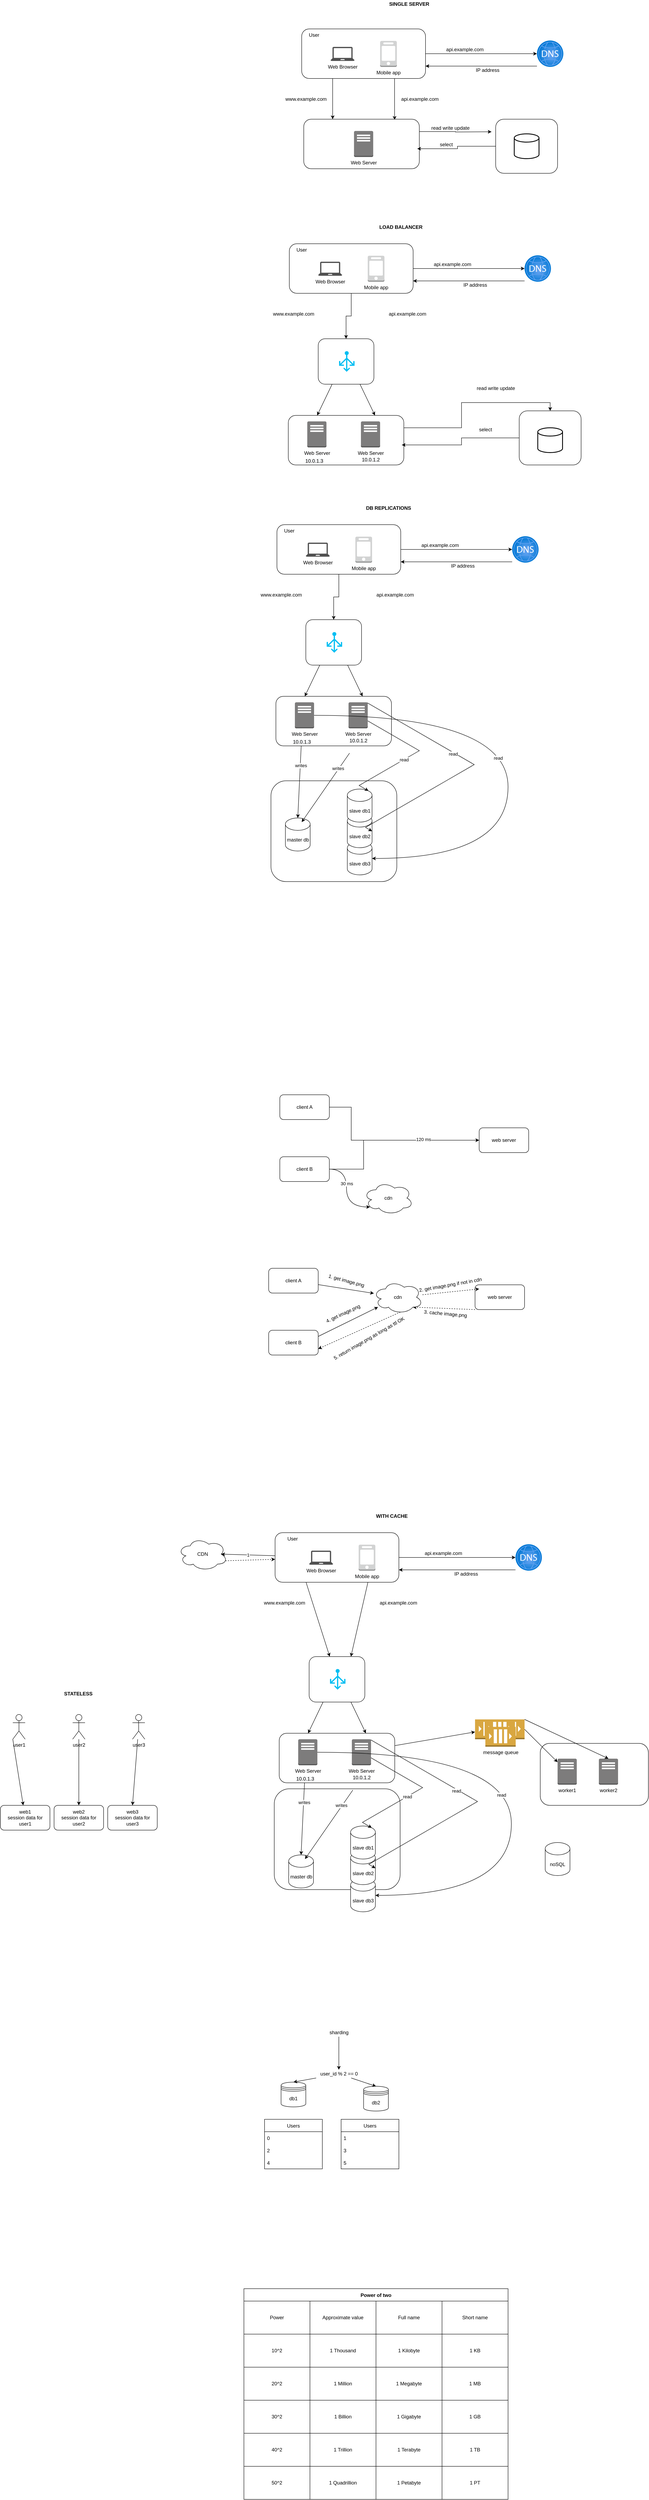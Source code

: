 <mxfile version="17.5.0" type="github"><diagram id="Ci1ZXU_i1p16hfPq0E2F" name="Page-1"><mxGraphModel dx="2920" dy="1112" grid="1" gridSize="10" guides="1" tooltips="1" connect="1" arrows="1" fold="1" page="1" pageScale="1" pageWidth="850" pageHeight="1100" math="0" shadow="0"><root><mxCell id="0"/><mxCell id="1" parent="0"/><mxCell id="fYf7kG-ycp-12mVjWuZX-99" value="" style="rounded=1;whiteSpace=wrap;html=1;" parent="1" vertex="1"><mxGeometry x="-784.5" y="1970" width="305" height="244" as="geometry"/></mxCell><mxCell id="fYf7kG-ycp-12mVjWuZX-6" style="edgeStyle=orthogonalEdgeStyle;rounded=0;orthogonalLoop=1;jettySize=auto;html=1;entryX=0;entryY=0.5;entryDx=0;entryDy=0;entryPerimeter=0;" parent="1" source="fYf7kG-ycp-12mVjWuZX-1" target="fYf7kG-ycp-12mVjWuZX-5" edge="1"><mxGeometry relative="1" as="geometry"/></mxCell><mxCell id="fYf7kG-ycp-12mVjWuZX-16" style="edgeStyle=orthogonalEdgeStyle;rounded=0;orthogonalLoop=1;jettySize=auto;html=1;exitX=0.25;exitY=1;exitDx=0;exitDy=0;entryX=0.25;entryY=0;entryDx=0;entryDy=0;" parent="1" source="fYf7kG-ycp-12mVjWuZX-1" target="fYf7kG-ycp-12mVjWuZX-14" edge="1"><mxGeometry relative="1" as="geometry"/></mxCell><mxCell id="fYf7kG-ycp-12mVjWuZX-18" style="edgeStyle=orthogonalEdgeStyle;rounded=0;orthogonalLoop=1;jettySize=auto;html=1;exitX=0.75;exitY=1;exitDx=0;exitDy=0;entryX=0.786;entryY=0.013;entryDx=0;entryDy=0;entryPerimeter=0;" parent="1" source="fYf7kG-ycp-12mVjWuZX-1" target="fYf7kG-ycp-12mVjWuZX-14" edge="1"><mxGeometry relative="1" as="geometry"/></mxCell><mxCell id="fYf7kG-ycp-12mVjWuZX-1" value="" style="rounded=1;whiteSpace=wrap;html=1;" parent="1" vertex="1"><mxGeometry x="-710" y="150" width="300" height="120" as="geometry"/></mxCell><mxCell id="fYf7kG-ycp-12mVjWuZX-2" value="Web Browser" style="sketch=0;pointerEvents=1;shadow=0;dashed=0;html=1;strokeColor=none;fillColor=#505050;labelPosition=center;verticalLabelPosition=bottom;verticalAlign=top;outlineConnect=0;align=center;shape=mxgraph.office.devices.laptop;" parent="1" vertex="1"><mxGeometry x="-640" y="193.5" width="58" height="34" as="geometry"/></mxCell><mxCell id="fYf7kG-ycp-12mVjWuZX-3" value="Mobile app" style="outlineConnect=0;dashed=0;verticalLabelPosition=bottom;verticalAlign=top;align=center;html=1;shape=mxgraph.aws3.mobile_client;fillColor=#D2D3D3;gradientColor=none;" parent="1" vertex="1"><mxGeometry x="-520" y="179" width="40.5" height="63" as="geometry"/></mxCell><mxCell id="fYf7kG-ycp-12mVjWuZX-4" value="User" style="text;html=1;strokeColor=none;fillColor=none;align=center;verticalAlign=middle;whiteSpace=wrap;rounded=0;" parent="1" vertex="1"><mxGeometry x="-710" y="150" width="60" height="30" as="geometry"/></mxCell><mxCell id="fYf7kG-ycp-12mVjWuZX-12" style="edgeStyle=orthogonalEdgeStyle;rounded=0;orthogonalLoop=1;jettySize=auto;html=1;entryX=1;entryY=0.75;entryDx=0;entryDy=0;" parent="1" source="fYf7kG-ycp-12mVjWuZX-5" target="fYf7kG-ycp-12mVjWuZX-1" edge="1"><mxGeometry relative="1" as="geometry"><Array as="points"><mxPoint x="-100" y="240"/><mxPoint x="-100" y="240"/></Array></mxGeometry></mxCell><mxCell id="fYf7kG-ycp-12mVjWuZX-5" value="" style="aspect=fixed;html=1;points=[];align=center;image;fontSize=12;image=img/lib/azure2/networking/DNS_Zones.svg;" parent="1" vertex="1"><mxGeometry x="-140" y="178" width="64" height="64" as="geometry"/></mxCell><mxCell id="fYf7kG-ycp-12mVjWuZX-7" value="api.example.com" style="text;html=1;align=center;verticalAlign=middle;resizable=0;points=[];autosize=1;strokeColor=none;fillColor=none;" parent="1" vertex="1"><mxGeometry x="-370" y="190" width="110" height="20" as="geometry"/></mxCell><mxCell id="fYf7kG-ycp-12mVjWuZX-13" value="IP address" style="text;html=1;align=center;verticalAlign=middle;resizable=0;points=[];autosize=1;strokeColor=none;fillColor=none;" parent="1" vertex="1"><mxGeometry x="-295" y="240" width="70" height="20" as="geometry"/></mxCell><mxCell id="fYf7kG-ycp-12mVjWuZX-24" style="edgeStyle=orthogonalEdgeStyle;rounded=0;orthogonalLoop=1;jettySize=auto;html=1;exitX=1;exitY=0.25;exitDx=0;exitDy=0;" parent="1" source="fYf7kG-ycp-12mVjWuZX-14" edge="1"><mxGeometry relative="1" as="geometry"><mxPoint x="-250" y="399" as="targetPoint"/></mxGeometry></mxCell><mxCell id="fYf7kG-ycp-12mVjWuZX-14" value="" style="rounded=1;whiteSpace=wrap;html=1;" parent="1" vertex="1"><mxGeometry x="-705" y="368.5" width="280" height="120" as="geometry"/></mxCell><mxCell id="fYf7kG-ycp-12mVjWuZX-15" value="Web Server" style="outlineConnect=0;dashed=0;verticalLabelPosition=bottom;verticalAlign=top;align=center;html=1;shape=mxgraph.aws3.traditional_server;fillColor=#7D7C7C;gradientColor=none;" parent="1" vertex="1"><mxGeometry x="-583.25" y="397" width="46.5" height="63" as="geometry"/></mxCell><mxCell id="fYf7kG-ycp-12mVjWuZX-19" value="api.example.com" style="text;html=1;align=center;verticalAlign=middle;resizable=0;points=[];autosize=1;strokeColor=none;fillColor=none;" parent="1" vertex="1"><mxGeometry x="-479.5" y="310" width="110" height="20" as="geometry"/></mxCell><mxCell id="fYf7kG-ycp-12mVjWuZX-20" value="www.example.com" style="text;html=1;align=center;verticalAlign=middle;resizable=0;points=[];autosize=1;strokeColor=none;fillColor=none;" parent="1" vertex="1"><mxGeometry x="-760" y="310" width="120" height="20" as="geometry"/></mxCell><mxCell id="fYf7kG-ycp-12mVjWuZX-25" style="edgeStyle=orthogonalEdgeStyle;rounded=0;orthogonalLoop=1;jettySize=auto;html=1;entryX=0.982;entryY=0.596;entryDx=0;entryDy=0;entryPerimeter=0;" parent="1" source="fYf7kG-ycp-12mVjWuZX-23" target="fYf7kG-ycp-12mVjWuZX-14" edge="1"><mxGeometry relative="1" as="geometry"/></mxCell><mxCell id="fYf7kG-ycp-12mVjWuZX-23" value="" style="rounded=1;whiteSpace=wrap;html=1;" parent="1" vertex="1"><mxGeometry x="-240" y="368.5" width="150" height="131" as="geometry"/></mxCell><mxCell id="fYf7kG-ycp-12mVjWuZX-22" value="" style="strokeWidth=2;html=1;shape=mxgraph.flowchart.database;whiteSpace=wrap;" parent="1" vertex="1"><mxGeometry x="-195" y="404" width="60" height="60" as="geometry"/></mxCell><mxCell id="fYf7kG-ycp-12mVjWuZX-26" value="read write update" style="text;html=1;align=center;verticalAlign=middle;resizable=0;points=[];autosize=1;strokeColor=none;fillColor=none;" parent="1" vertex="1"><mxGeometry x="-405" y="380" width="110" height="20" as="geometry"/></mxCell><mxCell id="fYf7kG-ycp-12mVjWuZX-27" value="select" style="text;html=1;align=center;verticalAlign=middle;resizable=0;points=[];autosize=1;strokeColor=none;fillColor=none;" parent="1" vertex="1"><mxGeometry x="-385" y="420" width="50" height="20" as="geometry"/></mxCell><mxCell id="fYf7kG-ycp-12mVjWuZX-28" style="edgeStyle=orthogonalEdgeStyle;rounded=0;orthogonalLoop=1;jettySize=auto;html=1;entryX=0;entryY=0.5;entryDx=0;entryDy=0;entryPerimeter=0;" parent="1" source="fYf7kG-ycp-12mVjWuZX-31" target="fYf7kG-ycp-12mVjWuZX-36" edge="1"><mxGeometry relative="1" as="geometry"/></mxCell><mxCell id="fYf7kG-ycp-12mVjWuZX-58" style="edgeStyle=orthogonalEdgeStyle;rounded=0;orthogonalLoop=1;jettySize=auto;html=1;" parent="1" source="fYf7kG-ycp-12mVjWuZX-31" target="fYf7kG-ycp-12mVjWuZX-56" edge="1"><mxGeometry relative="1" as="geometry"/></mxCell><mxCell id="fYf7kG-ycp-12mVjWuZX-31" value="" style="rounded=1;whiteSpace=wrap;html=1;" parent="1" vertex="1"><mxGeometry x="-740" y="670" width="300" height="120" as="geometry"/></mxCell><mxCell id="fYf7kG-ycp-12mVjWuZX-32" value="Web Browser" style="sketch=0;pointerEvents=1;shadow=0;dashed=0;html=1;strokeColor=none;fillColor=#505050;labelPosition=center;verticalLabelPosition=bottom;verticalAlign=top;outlineConnect=0;align=center;shape=mxgraph.office.devices.laptop;" parent="1" vertex="1"><mxGeometry x="-670" y="713.5" width="58" height="34" as="geometry"/></mxCell><mxCell id="fYf7kG-ycp-12mVjWuZX-33" value="Mobile app" style="outlineConnect=0;dashed=0;verticalLabelPosition=bottom;verticalAlign=top;align=center;html=1;shape=mxgraph.aws3.mobile_client;fillColor=#D2D3D3;gradientColor=none;" parent="1" vertex="1"><mxGeometry x="-550" y="699" width="40.5" height="63" as="geometry"/></mxCell><mxCell id="fYf7kG-ycp-12mVjWuZX-34" value="User" style="text;html=1;strokeColor=none;fillColor=none;align=center;verticalAlign=middle;whiteSpace=wrap;rounded=0;" parent="1" vertex="1"><mxGeometry x="-740" y="670" width="60" height="30" as="geometry"/></mxCell><mxCell id="fYf7kG-ycp-12mVjWuZX-35" style="edgeStyle=orthogonalEdgeStyle;rounded=0;orthogonalLoop=1;jettySize=auto;html=1;entryX=1;entryY=0.75;entryDx=0;entryDy=0;" parent="1" source="fYf7kG-ycp-12mVjWuZX-36" target="fYf7kG-ycp-12mVjWuZX-31" edge="1"><mxGeometry relative="1" as="geometry"><Array as="points"><mxPoint x="-130" y="760"/><mxPoint x="-130" y="760"/></Array></mxGeometry></mxCell><mxCell id="fYf7kG-ycp-12mVjWuZX-36" value="" style="aspect=fixed;html=1;points=[];align=center;image;fontSize=12;image=img/lib/azure2/networking/DNS_Zones.svg;" parent="1" vertex="1"><mxGeometry x="-170" y="698" width="64" height="64" as="geometry"/></mxCell><mxCell id="fYf7kG-ycp-12mVjWuZX-37" value="api.example.com" style="text;html=1;align=center;verticalAlign=middle;resizable=0;points=[];autosize=1;strokeColor=none;fillColor=none;" parent="1" vertex="1"><mxGeometry x="-400" y="710" width="110" height="20" as="geometry"/></mxCell><mxCell id="fYf7kG-ycp-12mVjWuZX-38" value="IP address" style="text;html=1;align=center;verticalAlign=middle;resizable=0;points=[];autosize=1;strokeColor=none;fillColor=none;" parent="1" vertex="1"><mxGeometry x="-325" y="760" width="70" height="20" as="geometry"/></mxCell><mxCell id="fYf7kG-ycp-12mVjWuZX-42" value="api.example.com" style="text;html=1;align=center;verticalAlign=middle;resizable=0;points=[];autosize=1;strokeColor=none;fillColor=none;" parent="1" vertex="1"><mxGeometry x="-509.5" y="830" width="110" height="20" as="geometry"/></mxCell><mxCell id="fYf7kG-ycp-12mVjWuZX-43" value="www.example.com" style="text;html=1;align=center;verticalAlign=middle;resizable=0;points=[];autosize=1;strokeColor=none;fillColor=none;" parent="1" vertex="1"><mxGeometry x="-790" y="830" width="120" height="20" as="geometry"/></mxCell><mxCell id="fYf7kG-ycp-12mVjWuZX-49" value="&lt;b&gt;SINGLE SERVER&lt;/b&gt;" style="text;html=1;align=center;verticalAlign=middle;resizable=0;points=[];autosize=1;strokeColor=none;fillColor=none;" parent="1" vertex="1"><mxGeometry x="-505" y="80" width="110" height="20" as="geometry"/></mxCell><mxCell id="fYf7kG-ycp-12mVjWuZX-50" value="&lt;b&gt;LOAD BALANCER&lt;/b&gt;" style="text;html=1;align=center;verticalAlign=middle;resizable=0;points=[];autosize=1;strokeColor=none;fillColor=none;" parent="1" vertex="1"><mxGeometry x="-530" y="620" width="120" height="20" as="geometry"/></mxCell><mxCell id="fYf7kG-ycp-12mVjWuZX-51" value="" style="group" parent="1" vertex="1" connectable="0"><mxGeometry x="-183" y="1080" width="150" height="131" as="geometry"/></mxCell><mxCell id="fYf7kG-ycp-12mVjWuZX-45" value="" style="rounded=1;whiteSpace=wrap;html=1;" parent="fYf7kG-ycp-12mVjWuZX-51" vertex="1"><mxGeometry y="-5.5" width="150" height="131" as="geometry"/></mxCell><mxCell id="fYf7kG-ycp-12mVjWuZX-46" value="" style="strokeWidth=2;html=1;shape=mxgraph.flowchart.database;whiteSpace=wrap;" parent="fYf7kG-ycp-12mVjWuZX-51" vertex="1"><mxGeometry x="45" y="35.5" width="60" height="60" as="geometry"/></mxCell><mxCell id="fYf7kG-ycp-12mVjWuZX-52" value="" style="group" parent="1" vertex="1" connectable="0"><mxGeometry x="-295" y="1010" width="110" height="20" as="geometry"/></mxCell><mxCell id="fYf7kG-ycp-12mVjWuZX-47" value="read write update" style="text;html=1;align=center;verticalAlign=middle;resizable=0;points=[];autosize=1;strokeColor=none;fillColor=none;" parent="fYf7kG-ycp-12mVjWuZX-52" vertex="1"><mxGeometry width="110" height="20" as="geometry"/></mxCell><mxCell id="fYf7kG-ycp-12mVjWuZX-53" value="" style="group" parent="1" vertex="1" connectable="0"><mxGeometry x="-290" y="1110" width="50" height="20" as="geometry"/></mxCell><mxCell id="fYf7kG-ycp-12mVjWuZX-48" value="select" style="text;html=1;align=center;verticalAlign=middle;resizable=0;points=[];autosize=1;strokeColor=none;fillColor=none;" parent="fYf7kG-ycp-12mVjWuZX-53" vertex="1"><mxGeometry width="50" height="20" as="geometry"/></mxCell><mxCell id="fYf7kG-ycp-12mVjWuZX-57" value="" style="group" parent="1" vertex="1" connectable="0"><mxGeometry x="-670" y="900" width="135" height="110" as="geometry"/></mxCell><mxCell id="fYf7kG-ycp-12mVjWuZX-56" value="" style="rounded=1;whiteSpace=wrap;html=1;" parent="fYf7kG-ycp-12mVjWuZX-57" vertex="1"><mxGeometry width="135" height="110" as="geometry"/></mxCell><mxCell id="fYf7kG-ycp-12mVjWuZX-55" value="" style="verticalLabelPosition=bottom;html=1;verticalAlign=top;align=center;strokeColor=none;fillColor=#00BEF2;shape=mxgraph.azure.load_balancer_generic;pointerEvents=1;" parent="fYf7kG-ycp-12mVjWuZX-57" vertex="1"><mxGeometry x="50.5" y="30" width="37.5" height="50" as="geometry"/></mxCell><mxCell id="fYf7kG-ycp-12mVjWuZX-59" style="rounded=0;orthogonalLoop=1;jettySize=auto;html=1;exitX=0.75;exitY=1;exitDx=0;exitDy=0;entryX=0.75;entryY=0;entryDx=0;entryDy=0;" parent="1" source="fYf7kG-ycp-12mVjWuZX-56" target="fYf7kG-ycp-12mVjWuZX-40" edge="1"><mxGeometry relative="1" as="geometry"/></mxCell><mxCell id="fYf7kG-ycp-12mVjWuZX-60" style="rounded=0;orthogonalLoop=1;jettySize=auto;html=1;exitX=0.25;exitY=1;exitDx=0;exitDy=0;entryX=0.25;entryY=0;entryDx=0;entryDy=0;" parent="1" source="fYf7kG-ycp-12mVjWuZX-56" target="fYf7kG-ycp-12mVjWuZX-40" edge="1"><mxGeometry relative="1" as="geometry"/></mxCell><mxCell id="fYf7kG-ycp-12mVjWuZX-61" value="" style="group" parent="1" vertex="1" connectable="0"><mxGeometry x="-742.5" y="1085.5" width="280" height="137.5" as="geometry"/></mxCell><mxCell id="fYf7kG-ycp-12mVjWuZX-40" value="" style="rounded=1;whiteSpace=wrap;html=1;" parent="fYf7kG-ycp-12mVjWuZX-61" vertex="1"><mxGeometry width="280" height="120" as="geometry"/></mxCell><mxCell id="fYf7kG-ycp-12mVjWuZX-41" value="Web Server" style="outlineConnect=0;dashed=0;verticalLabelPosition=bottom;verticalAlign=top;align=center;html=1;shape=mxgraph.aws3.traditional_server;fillColor=#7D7C7C;gradientColor=none;" parent="fYf7kG-ycp-12mVjWuZX-61" vertex="1"><mxGeometry x="176" y="14.5" width="46.5" height="63" as="geometry"/></mxCell><mxCell id="fYf7kG-ycp-12mVjWuZX-54" value="Web Server" style="outlineConnect=0;dashed=0;verticalLabelPosition=bottom;verticalAlign=top;align=center;html=1;shape=mxgraph.aws3.traditional_server;fillColor=#7D7C7C;gradientColor=none;" parent="fYf7kG-ycp-12mVjWuZX-61" vertex="1"><mxGeometry x="46" y="14.5" width="46.5" height="63" as="geometry"/></mxCell><mxCell id="fYf7kG-ycp-12mVjWuZX-63" value="&#10;&#10;&lt;span style=&quot;color: rgb(0, 0, 0); font-family: helvetica; font-size: 12px; font-style: normal; font-weight: 400; letter-spacing: normal; text-align: center; text-indent: 0px; text-transform: none; word-spacing: 0px; background-color: rgb(248, 249, 250); display: inline; float: none;&quot;&gt;10.0.1.2&lt;/span&gt;&#10;&#10;" style="text;html=1;align=center;verticalAlign=middle;resizable=0;points=[];autosize=1;strokeColor=none;fillColor=none;" parent="fYf7kG-ycp-12mVjWuZX-61" vertex="1"><mxGeometry x="169.25" y="77.5" width="60" height="60" as="geometry"/></mxCell><mxCell id="fYf7kG-ycp-12mVjWuZX-62" value="&lt;br&gt;&lt;br&gt;&lt;span style=&quot;color: rgb(0 , 0 , 0) ; font-family: &amp;#34;helvetica&amp;#34; ; font-size: 12px ; font-style: normal ; font-weight: 400 ; letter-spacing: normal ; text-align: center ; text-indent: 0px ; text-transform: none ; word-spacing: 0px ; background-color: rgb(248 , 249 , 250) ; display: inline ; float: none&quot;&gt;10.0.1.3&lt;/span&gt;" style="text;html=1;align=center;verticalAlign=middle;resizable=0;points=[];autosize=1;strokeColor=none;fillColor=none;" parent="fYf7kG-ycp-12mVjWuZX-61" vertex="1"><mxGeometry x="32.5" y="70" width="60" height="50" as="geometry"/></mxCell><mxCell id="fYf7kG-ycp-12mVjWuZX-39" style="edgeStyle=orthogonalEdgeStyle;rounded=0;orthogonalLoop=1;jettySize=auto;html=1;exitX=1;exitY=0.25;exitDx=0;exitDy=0;entryX=0.5;entryY=0;entryDx=0;entryDy=0;" parent="1" source="fYf7kG-ycp-12mVjWuZX-40" target="fYf7kG-ycp-12mVjWuZX-45" edge="1"><mxGeometry relative="1" as="geometry"><mxPoint x="-280" y="919" as="targetPoint"/></mxGeometry></mxCell><mxCell id="fYf7kG-ycp-12mVjWuZX-44" style="edgeStyle=orthogonalEdgeStyle;rounded=0;orthogonalLoop=1;jettySize=auto;html=1;entryX=0.982;entryY=0.596;entryDx=0;entryDy=0;entryPerimeter=0;" parent="1" source="fYf7kG-ycp-12mVjWuZX-45" target="fYf7kG-ycp-12mVjWuZX-40" edge="1"><mxGeometry relative="1" as="geometry"/></mxCell><mxCell id="fYf7kG-ycp-12mVjWuZX-64" style="edgeStyle=orthogonalEdgeStyle;rounded=0;orthogonalLoop=1;jettySize=auto;html=1;entryX=0;entryY=0.5;entryDx=0;entryDy=0;entryPerimeter=0;" parent="1" source="fYf7kG-ycp-12mVjWuZX-66" target="fYf7kG-ycp-12mVjWuZX-71" edge="1"><mxGeometry relative="1" as="geometry"/></mxCell><mxCell id="fYf7kG-ycp-12mVjWuZX-65" style="edgeStyle=orthogonalEdgeStyle;rounded=0;orthogonalLoop=1;jettySize=auto;html=1;" parent="1" source="fYf7kG-ycp-12mVjWuZX-66" target="fYf7kG-ycp-12mVjWuZX-85" edge="1"><mxGeometry relative="1" as="geometry"/></mxCell><mxCell id="fYf7kG-ycp-12mVjWuZX-66" value="" style="rounded=1;whiteSpace=wrap;html=1;" parent="1" vertex="1"><mxGeometry x="-770" y="1350" width="300" height="120" as="geometry"/></mxCell><mxCell id="fYf7kG-ycp-12mVjWuZX-67" value="Web Browser" style="sketch=0;pointerEvents=1;shadow=0;dashed=0;html=1;strokeColor=none;fillColor=#505050;labelPosition=center;verticalLabelPosition=bottom;verticalAlign=top;outlineConnect=0;align=center;shape=mxgraph.office.devices.laptop;" parent="1" vertex="1"><mxGeometry x="-700" y="1393.5" width="58" height="34" as="geometry"/></mxCell><mxCell id="fYf7kG-ycp-12mVjWuZX-68" value="Mobile app" style="outlineConnect=0;dashed=0;verticalLabelPosition=bottom;verticalAlign=top;align=center;html=1;shape=mxgraph.aws3.mobile_client;fillColor=#D2D3D3;gradientColor=none;" parent="1" vertex="1"><mxGeometry x="-580" y="1379" width="40.5" height="63" as="geometry"/></mxCell><mxCell id="fYf7kG-ycp-12mVjWuZX-69" value="User" style="text;html=1;strokeColor=none;fillColor=none;align=center;verticalAlign=middle;whiteSpace=wrap;rounded=0;" parent="1" vertex="1"><mxGeometry x="-770" y="1350" width="60" height="30" as="geometry"/></mxCell><mxCell id="fYf7kG-ycp-12mVjWuZX-70" style="edgeStyle=orthogonalEdgeStyle;rounded=0;orthogonalLoop=1;jettySize=auto;html=1;entryX=1;entryY=0.75;entryDx=0;entryDy=0;" parent="1" source="fYf7kG-ycp-12mVjWuZX-71" target="fYf7kG-ycp-12mVjWuZX-66" edge="1"><mxGeometry relative="1" as="geometry"><Array as="points"><mxPoint x="-160" y="1440"/><mxPoint x="-160" y="1440"/></Array></mxGeometry></mxCell><mxCell id="fYf7kG-ycp-12mVjWuZX-71" value="" style="aspect=fixed;html=1;points=[];align=center;image;fontSize=12;image=img/lib/azure2/networking/DNS_Zones.svg;" parent="1" vertex="1"><mxGeometry x="-200" y="1378" width="64" height="64" as="geometry"/></mxCell><mxCell id="fYf7kG-ycp-12mVjWuZX-72" value="api.example.com" style="text;html=1;align=center;verticalAlign=middle;resizable=0;points=[];autosize=1;strokeColor=none;fillColor=none;" parent="1" vertex="1"><mxGeometry x="-430" y="1390" width="110" height="20" as="geometry"/></mxCell><mxCell id="fYf7kG-ycp-12mVjWuZX-73" value="IP address" style="text;html=1;align=center;verticalAlign=middle;resizable=0;points=[];autosize=1;strokeColor=none;fillColor=none;" parent="1" vertex="1"><mxGeometry x="-355" y="1440" width="70" height="20" as="geometry"/></mxCell><mxCell id="fYf7kG-ycp-12mVjWuZX-74" value="api.example.com" style="text;html=1;align=center;verticalAlign=middle;resizable=0;points=[];autosize=1;strokeColor=none;fillColor=none;" parent="1" vertex="1"><mxGeometry x="-539.5" y="1510" width="110" height="20" as="geometry"/></mxCell><mxCell id="fYf7kG-ycp-12mVjWuZX-75" value="www.example.com" style="text;html=1;align=center;verticalAlign=middle;resizable=0;points=[];autosize=1;strokeColor=none;fillColor=none;" parent="1" vertex="1"><mxGeometry x="-820" y="1510" width="120" height="20" as="geometry"/></mxCell><mxCell id="fYf7kG-ycp-12mVjWuZX-76" value="&lt;b&gt;DB REPLICATIONS&lt;/b&gt;" style="text;html=1;align=center;verticalAlign=middle;resizable=0;points=[];autosize=1;strokeColor=none;fillColor=none;" parent="1" vertex="1"><mxGeometry x="-560" y="1300" width="120" height="20" as="geometry"/></mxCell><mxCell id="fYf7kG-ycp-12mVjWuZX-84" value="" style="group" parent="1" vertex="1" connectable="0"><mxGeometry x="-700" y="1580" width="135" height="110" as="geometry"/></mxCell><mxCell id="fYf7kG-ycp-12mVjWuZX-85" value="" style="rounded=1;whiteSpace=wrap;html=1;" parent="fYf7kG-ycp-12mVjWuZX-84" vertex="1"><mxGeometry width="135" height="110" as="geometry"/></mxCell><mxCell id="fYf7kG-ycp-12mVjWuZX-86" value="" style="verticalLabelPosition=bottom;html=1;verticalAlign=top;align=center;strokeColor=none;fillColor=#00BEF2;shape=mxgraph.azure.load_balancer_generic;pointerEvents=1;" parent="fYf7kG-ycp-12mVjWuZX-84" vertex="1"><mxGeometry x="50.5" y="30" width="37.5" height="50" as="geometry"/></mxCell><mxCell id="fYf7kG-ycp-12mVjWuZX-87" style="rounded=0;orthogonalLoop=1;jettySize=auto;html=1;exitX=0.75;exitY=1;exitDx=0;exitDy=0;entryX=0.75;entryY=0;entryDx=0;entryDy=0;" parent="1" source="fYf7kG-ycp-12mVjWuZX-85" target="fYf7kG-ycp-12mVjWuZX-90" edge="1"><mxGeometry relative="1" as="geometry"/></mxCell><mxCell id="fYf7kG-ycp-12mVjWuZX-88" style="rounded=0;orthogonalLoop=1;jettySize=auto;html=1;exitX=0.25;exitY=1;exitDx=0;exitDy=0;entryX=0.25;entryY=0;entryDx=0;entryDy=0;" parent="1" source="fYf7kG-ycp-12mVjWuZX-85" target="fYf7kG-ycp-12mVjWuZX-90" edge="1"><mxGeometry relative="1" as="geometry"/></mxCell><mxCell id="fYf7kG-ycp-12mVjWuZX-89" value="" style="group" parent="1" vertex="1" connectable="0"><mxGeometry x="-772.5" y="1765.5" width="280" height="137.5" as="geometry"/></mxCell><mxCell id="fYf7kG-ycp-12mVjWuZX-90" value="" style="rounded=1;whiteSpace=wrap;html=1;" parent="fYf7kG-ycp-12mVjWuZX-89" vertex="1"><mxGeometry width="280" height="120" as="geometry"/></mxCell><mxCell id="fYf7kG-ycp-12mVjWuZX-91" value="Web Server" style="outlineConnect=0;dashed=0;verticalLabelPosition=bottom;verticalAlign=top;align=center;html=1;shape=mxgraph.aws3.traditional_server;fillColor=#7D7C7C;gradientColor=none;" parent="fYf7kG-ycp-12mVjWuZX-89" vertex="1"><mxGeometry x="176" y="14.5" width="46.5" height="63" as="geometry"/></mxCell><mxCell id="fYf7kG-ycp-12mVjWuZX-92" value="Web Server" style="outlineConnect=0;dashed=0;verticalLabelPosition=bottom;verticalAlign=top;align=center;html=1;shape=mxgraph.aws3.traditional_server;fillColor=#7D7C7C;gradientColor=none;" parent="fYf7kG-ycp-12mVjWuZX-89" vertex="1"><mxGeometry x="46" y="14.5" width="46.5" height="63" as="geometry"/></mxCell><mxCell id="fYf7kG-ycp-12mVjWuZX-93" value="&#10;&#10;&lt;span style=&quot;color: rgb(0, 0, 0); font-family: helvetica; font-size: 12px; font-style: normal; font-weight: 400; letter-spacing: normal; text-align: center; text-indent: 0px; text-transform: none; word-spacing: 0px; background-color: rgb(248, 249, 250); display: inline; float: none;&quot;&gt;10.0.1.2&lt;/span&gt;&#10;&#10;" style="text;html=1;align=center;verticalAlign=middle;resizable=0;points=[];autosize=1;strokeColor=none;fillColor=none;" parent="fYf7kG-ycp-12mVjWuZX-89" vertex="1"><mxGeometry x="169.25" y="77.5" width="60" height="60" as="geometry"/></mxCell><mxCell id="fYf7kG-ycp-12mVjWuZX-94" value="&lt;br&gt;&lt;br&gt;&lt;span style=&quot;color: rgb(0 , 0 , 0) ; font-family: &amp;#34;helvetica&amp;#34; ; font-size: 12px ; font-style: normal ; font-weight: 400 ; letter-spacing: normal ; text-align: center ; text-indent: 0px ; text-transform: none ; word-spacing: 0px ; background-color: rgb(248 , 249 , 250) ; display: inline ; float: none&quot;&gt;10.0.1.3&lt;/span&gt;" style="text;html=1;align=center;verticalAlign=middle;resizable=0;points=[];autosize=1;strokeColor=none;fillColor=none;" parent="fYf7kG-ycp-12mVjWuZX-89" vertex="1"><mxGeometry x="32.5" y="70" width="60" height="50" as="geometry"/></mxCell><mxCell id="fYf7kG-ycp-12mVjWuZX-97" value="master db" style="shape=cylinder3;whiteSpace=wrap;html=1;boundedLbl=1;backgroundOutline=1;size=15;" parent="1" vertex="1"><mxGeometry x="-749.5" y="2060" width="60" height="80" as="geometry"/></mxCell><mxCell id="fYf7kG-ycp-12mVjWuZX-100" value="slave db3" style="shape=cylinder3;whiteSpace=wrap;html=1;boundedLbl=1;backgroundOutline=1;size=15;" parent="1" vertex="1"><mxGeometry x="-599.5" y="2117.75" width="60" height="80" as="geometry"/></mxCell><mxCell id="fYf7kG-ycp-12mVjWuZX-101" value="slave db2" style="shape=cylinder3;whiteSpace=wrap;html=1;boundedLbl=1;backgroundOutline=1;size=15;" parent="1" vertex="1"><mxGeometry x="-599.5" y="2052" width="60" height="80" as="geometry"/></mxCell><mxCell id="fYf7kG-ycp-12mVjWuZX-102" value="slave db1" style="shape=cylinder3;whiteSpace=wrap;html=1;boundedLbl=1;backgroundOutline=1;size=15;" parent="1" vertex="1"><mxGeometry x="-599.5" y="1990" width="60" height="80" as="geometry"/></mxCell><mxCell id="fYf7kG-ycp-12mVjWuZX-103" style="edgeStyle=none;rounded=0;orthogonalLoop=1;jettySize=auto;html=1;entryX=0.5;entryY=0;entryDx=0;entryDy=0;entryPerimeter=0;" parent="1" source="fYf7kG-ycp-12mVjWuZX-94" target="fYf7kG-ycp-12mVjWuZX-97" edge="1"><mxGeometry relative="1" as="geometry"/></mxCell><mxCell id="fYf7kG-ycp-12mVjWuZX-105" value="writes" style="edgeLabel;html=1;align=center;verticalAlign=middle;resizable=0;points=[];" parent="fYf7kG-ycp-12mVjWuZX-103" vertex="1" connectable="0"><mxGeometry x="-0.468" y="1" relative="1" as="geometry"><mxPoint y="1" as="offset"/></mxGeometry></mxCell><mxCell id="fYf7kG-ycp-12mVjWuZX-104" style="edgeStyle=none;rounded=0;orthogonalLoop=1;jettySize=auto;html=1;" parent="1" source="fYf7kG-ycp-12mVjWuZX-93" edge="1"><mxGeometry relative="1" as="geometry"><mxPoint x="-710" y="2070" as="targetPoint"/></mxGeometry></mxCell><mxCell id="fYf7kG-ycp-12mVjWuZX-106" value="writes" style="edgeLabel;html=1;align=center;verticalAlign=middle;resizable=0;points=[];" parent="fYf7kG-ycp-12mVjWuZX-104" vertex="1" connectable="0"><mxGeometry x="-0.544" y="-2" relative="1" as="geometry"><mxPoint as="offset"/></mxGeometry></mxCell><mxCell id="fYf7kG-ycp-12mVjWuZX-107" style="edgeStyle=isometricEdgeStyle;rounded=0;orthogonalLoop=1;jettySize=auto;html=1;entryX=0.855;entryY=0;entryDx=0;entryDy=4.35;entryPerimeter=0;elbow=vertical;" parent="1" source="fYf7kG-ycp-12mVjWuZX-91" target="fYf7kG-ycp-12mVjWuZX-102" edge="1"><mxGeometry relative="1" as="geometry"><Array as="points"><mxPoint x="-430" y="1900"/></Array></mxGeometry></mxCell><mxCell id="fYf7kG-ycp-12mVjWuZX-114" value="read" style="edgeLabel;html=1;align=center;verticalAlign=middle;resizable=0;points=[];" parent="fYf7kG-ycp-12mVjWuZX-107" vertex="1" connectable="0"><mxGeometry x="0.103" relative="1" as="geometry"><mxPoint as="offset"/></mxGeometry></mxCell><mxCell id="fYf7kG-ycp-12mVjWuZX-108" style="edgeStyle=isometricEdgeStyle;rounded=0;orthogonalLoop=1;jettySize=auto;html=1;exitX=0.98;exitY=0.02;exitDx=0;exitDy=0;exitPerimeter=0;entryX=1;entryY=0.5;entryDx=0;entryDy=0;entryPerimeter=0;elbow=vertical;" parent="1" source="fYf7kG-ycp-12mVjWuZX-91" target="fYf7kG-ycp-12mVjWuZX-101" edge="1"><mxGeometry relative="1" as="geometry"><Array as="points"><mxPoint x="-360" y="1970"/></Array></mxGeometry></mxCell><mxCell id="fYf7kG-ycp-12mVjWuZX-113" value="read" style="edgeLabel;html=1;align=center;verticalAlign=middle;resizable=0;points=[];" parent="fYf7kG-ycp-12mVjWuZX-108" vertex="1" connectable="0"><mxGeometry x="-0.223" y="-2" relative="1" as="geometry"><mxPoint y="1" as="offset"/></mxGeometry></mxCell><mxCell id="fYf7kG-ycp-12mVjWuZX-111" style="edgeStyle=orthogonalEdgeStyle;rounded=0;orthogonalLoop=1;jettySize=auto;html=1;exitX=1;exitY=0.5;exitDx=0;exitDy=0;exitPerimeter=0;elbow=vertical;curved=1;" parent="1" source="fYf7kG-ycp-12mVjWuZX-92" target="fYf7kG-ycp-12mVjWuZX-100" edge="1"><mxGeometry relative="1" as="geometry"><Array as="points"><mxPoint x="-210" y="1812"/><mxPoint x="-210" y="2158"/></Array></mxGeometry></mxCell><mxCell id="fYf7kG-ycp-12mVjWuZX-112" value="read" style="edgeLabel;html=1;align=center;verticalAlign=middle;resizable=0;points=[];" parent="fYf7kG-ycp-12mVjWuZX-111" vertex="1" connectable="0"><mxGeometry x="-0.001" y="-24" relative="1" as="geometry"><mxPoint y="1" as="offset"/></mxGeometry></mxCell><mxCell id="fYf7kG-ycp-12mVjWuZX-118" style="edgeStyle=orthogonalEdgeStyle;rounded=0;orthogonalLoop=1;jettySize=auto;html=1;entryX=0;entryY=0.5;entryDx=0;entryDy=0;elbow=vertical;" parent="1" source="fYf7kG-ycp-12mVjWuZX-115" target="fYf7kG-ycp-12mVjWuZX-117" edge="1"><mxGeometry relative="1" as="geometry"><Array as="points"><mxPoint x="-590" y="2760"/><mxPoint x="-590" y="2840"/></Array></mxGeometry></mxCell><mxCell id="fYf7kG-ycp-12mVjWuZX-123" value="120 ms" style="edgeLabel;html=1;align=center;verticalAlign=middle;resizable=0;points=[];" parent="fYf7kG-ycp-12mVjWuZX-118" vertex="1" connectable="0"><mxGeometry x="0.391" y="2" relative="1" as="geometry"><mxPoint as="offset"/></mxGeometry></mxCell><mxCell id="fYf7kG-ycp-12mVjWuZX-115" value="client A" style="rounded=1;whiteSpace=wrap;html=1;" parent="1" vertex="1"><mxGeometry x="-763" y="2730" width="120" height="60" as="geometry"/></mxCell><mxCell id="fYf7kG-ycp-12mVjWuZX-120" style="edgeStyle=orthogonalEdgeStyle;curved=1;rounded=0;orthogonalLoop=1;jettySize=auto;html=1;entryX=0.13;entryY=0.77;entryDx=0;entryDy=0;entryPerimeter=0;elbow=vertical;" parent="1" source="fYf7kG-ycp-12mVjWuZX-116" target="fYf7kG-ycp-12mVjWuZX-119" edge="1"><mxGeometry relative="1" as="geometry"/></mxCell><mxCell id="fYf7kG-ycp-12mVjWuZX-122" value="30 ms" style="edgeLabel;html=1;align=center;verticalAlign=middle;resizable=0;points=[];" parent="fYf7kG-ycp-12mVjWuZX-120" vertex="1" connectable="0"><mxGeometry x="-0.206" relative="1" as="geometry"><mxPoint y="1" as="offset"/></mxGeometry></mxCell><mxCell id="fYf7kG-ycp-12mVjWuZX-121" style="rounded=0;orthogonalLoop=1;jettySize=auto;html=1;elbow=vertical;edgeStyle=orthogonalEdgeStyle;endArrow=none;endFill=0;" parent="1" source="fYf7kG-ycp-12mVjWuZX-116" edge="1"><mxGeometry relative="1" as="geometry"><mxPoint x="-510" y="2840" as="targetPoint"/><Array as="points"><mxPoint x="-560" y="2910"/><mxPoint x="-560" y="2840"/></Array></mxGeometry></mxCell><mxCell id="fYf7kG-ycp-12mVjWuZX-116" value="client B" style="rounded=1;whiteSpace=wrap;html=1;" parent="1" vertex="1"><mxGeometry x="-763" y="2880" width="120" height="60" as="geometry"/></mxCell><mxCell id="fYf7kG-ycp-12mVjWuZX-117" value="web server" style="rounded=1;whiteSpace=wrap;html=1;" parent="1" vertex="1"><mxGeometry x="-280" y="2810" width="120" height="60" as="geometry"/></mxCell><mxCell id="fYf7kG-ycp-12mVjWuZX-119" value="cdn" style="ellipse;shape=cloud;whiteSpace=wrap;html=1;" parent="1" vertex="1"><mxGeometry x="-560" y="2940" width="120" height="80" as="geometry"/></mxCell><mxCell id="fYf7kG-ycp-12mVjWuZX-128" style="rounded=0;orthogonalLoop=1;jettySize=auto;html=1;endArrow=classic;endFill=1;elbow=vertical;" parent="1" source="fYf7kG-ycp-12mVjWuZX-124" target="fYf7kG-ycp-12mVjWuZX-126" edge="1"><mxGeometry relative="1" as="geometry"/></mxCell><mxCell id="fYf7kG-ycp-12mVjWuZX-124" value="client A" style="rounded=1;whiteSpace=wrap;html=1;" parent="1" vertex="1"><mxGeometry x="-790" y="3150" width="120" height="60" as="geometry"/></mxCell><mxCell id="fYf7kG-ycp-12mVjWuZX-133" style="edgeStyle=none;rounded=0;orthogonalLoop=1;jettySize=auto;html=1;exitX=0;exitY=1;exitDx=0;exitDy=0;entryX=0.8;entryY=0.8;entryDx=0;entryDy=0;entryPerimeter=0;dashed=1;endArrow=classic;endFill=1;elbow=vertical;" parent="1" source="fYf7kG-ycp-12mVjWuZX-125" target="fYf7kG-ycp-12mVjWuZX-126" edge="1"><mxGeometry relative="1" as="geometry"/></mxCell><mxCell id="fYf7kG-ycp-12mVjWuZX-125" value="web server" style="rounded=1;whiteSpace=wrap;html=1;" parent="1" vertex="1"><mxGeometry x="-290" y="3190" width="120" height="60" as="geometry"/></mxCell><mxCell id="fYf7kG-ycp-12mVjWuZX-131" style="edgeStyle=none;rounded=0;orthogonalLoop=1;jettySize=auto;html=1;entryX=0.083;entryY=0.167;entryDx=0;entryDy=0;entryPerimeter=0;endArrow=classic;endFill=1;elbow=vertical;dashed=1;" parent="1" source="fYf7kG-ycp-12mVjWuZX-126" target="fYf7kG-ycp-12mVjWuZX-125" edge="1"><mxGeometry relative="1" as="geometry"/></mxCell><mxCell id="fYf7kG-ycp-12mVjWuZX-136" style="edgeStyle=none;rounded=0;orthogonalLoop=1;jettySize=auto;html=1;exitX=0.55;exitY=0.95;exitDx=0;exitDy=0;exitPerimeter=0;entryX=1;entryY=0.75;entryDx=0;entryDy=0;dashed=1;endArrow=classic;endFill=1;elbow=vertical;" parent="1" source="fYf7kG-ycp-12mVjWuZX-126" target="fYf7kG-ycp-12mVjWuZX-127" edge="1"><mxGeometry relative="1" as="geometry"/></mxCell><mxCell id="fYf7kG-ycp-12mVjWuZX-126" value="cdn" style="ellipse;shape=cloud;whiteSpace=wrap;html=1;" parent="1" vertex="1"><mxGeometry x="-536.75" y="3180" width="120" height="80" as="geometry"/></mxCell><mxCell id="fYf7kG-ycp-12mVjWuZX-129" style="edgeStyle=none;rounded=0;orthogonalLoop=1;jettySize=auto;html=1;exitX=1;exitY=0.25;exitDx=0;exitDy=0;endArrow=classic;endFill=1;elbow=vertical;" parent="1" source="fYf7kG-ycp-12mVjWuZX-127" target="fYf7kG-ycp-12mVjWuZX-126" edge="1"><mxGeometry relative="1" as="geometry"/></mxCell><mxCell id="fYf7kG-ycp-12mVjWuZX-127" value="client B" style="rounded=1;whiteSpace=wrap;html=1;" parent="1" vertex="1"><mxGeometry x="-790" y="3300" width="120" height="60" as="geometry"/></mxCell><mxCell id="fYf7kG-ycp-12mVjWuZX-130" value="1. get image.png" style="text;html=1;align=center;verticalAlign=middle;resizable=0;points=[];autosize=1;strokeColor=none;fillColor=none;rotation=15;" parent="1" vertex="1"><mxGeometry x="-652.5" y="3170" width="100" height="20" as="geometry"/></mxCell><mxCell id="fYf7kG-ycp-12mVjWuZX-132" value="2. get image.png if not in cdn" style="text;html=1;align=center;verticalAlign=middle;resizable=0;points=[];autosize=1;strokeColor=none;fillColor=none;rotation=-10;" parent="1" vertex="1"><mxGeometry x="-435" y="3180" width="170" height="20" as="geometry"/></mxCell><mxCell id="fYf7kG-ycp-12mVjWuZX-134" value="3. cache image.png" style="text;html=1;align=center;verticalAlign=middle;resizable=0;points=[];autosize=1;strokeColor=none;fillColor=none;rotation=5;" parent="1" vertex="1"><mxGeometry x="-421.75" y="3250" width="120" height="20" as="geometry"/></mxCell><mxCell id="fYf7kG-ycp-12mVjWuZX-135" value="4. get image.png" style="text;html=1;align=center;verticalAlign=middle;resizable=0;points=[];autosize=1;strokeColor=none;fillColor=none;rotation=-25;" parent="1" vertex="1"><mxGeometry x="-660" y="3250" width="100" height="20" as="geometry"/></mxCell><mxCell id="fYf7kG-ycp-12mVjWuZX-137" value="5. return image.png as long as ttl OK" style="text;html=1;align=center;verticalAlign=middle;resizable=0;points=[];autosize=1;strokeColor=none;fillColor=none;rotation=-30;" parent="1" vertex="1"><mxGeometry x="-652.5" y="3310" width="210" height="20" as="geometry"/></mxCell><mxCell id="fYf7kG-ycp-12mVjWuZX-138" value="" style="rounded=1;whiteSpace=wrap;html=1;" parent="1" vertex="1"><mxGeometry x="-776.5" y="4410" width="305" height="244" as="geometry"/></mxCell><mxCell id="fYf7kG-ycp-12mVjWuZX-139" style="edgeStyle=orthogonalEdgeStyle;rounded=0;orthogonalLoop=1;jettySize=auto;html=1;entryX=0;entryY=0.5;entryDx=0;entryDy=0;entryPerimeter=0;" parent="1" source="fYf7kG-ycp-12mVjWuZX-141" target="fYf7kG-ycp-12mVjWuZX-146" edge="1"><mxGeometry relative="1" as="geometry"/></mxCell><mxCell id="fYf7kG-ycp-12mVjWuZX-181" style="edgeStyle=none;rounded=0;orthogonalLoop=1;jettySize=auto;html=1;exitX=0.75;exitY=1;exitDx=0;exitDy=0;entryX=0.75;entryY=0;entryDx=0;entryDy=0;endArrow=classic;endFill=1;elbow=vertical;" parent="1" source="fYf7kG-ycp-12mVjWuZX-141" target="fYf7kG-ycp-12mVjWuZX-153" edge="1"><mxGeometry relative="1" as="geometry"><mxPoint x="-614.5" y="4016" as="targetPoint"/></mxGeometry></mxCell><mxCell id="fYf7kG-ycp-12mVjWuZX-182" style="edgeStyle=none;rounded=0;orthogonalLoop=1;jettySize=auto;html=1;exitX=0.25;exitY=1;exitDx=0;exitDy=0;endArrow=classic;endFill=1;elbow=vertical;" parent="1" source="fYf7kG-ycp-12mVjWuZX-141" target="fYf7kG-ycp-12mVjWuZX-153" edge="1"><mxGeometry relative="1" as="geometry"><mxPoint x="-641.5" y="4008" as="targetPoint"/></mxGeometry></mxCell><mxCell id="fYf7kG-ycp-12mVjWuZX-184" value="1" style="edgeStyle=none;rounded=0;orthogonalLoop=1;jettySize=auto;html=1;entryX=0.875;entryY=0.5;entryDx=0;entryDy=0;entryPerimeter=0;endArrow=classic;endFill=1;elbow=vertical;" parent="1" source="fYf7kG-ycp-12mVjWuZX-141" target="fYf7kG-ycp-12mVjWuZX-183" edge="1"><mxGeometry relative="1" as="geometry"/></mxCell><mxCell id="fYf7kG-ycp-12mVjWuZX-141" value="" style="rounded=1;whiteSpace=wrap;html=1;" parent="1" vertex="1"><mxGeometry x="-774.5" y="3790" width="300" height="120" as="geometry"/></mxCell><mxCell id="fYf7kG-ycp-12mVjWuZX-142" value="Web Browser" style="sketch=0;pointerEvents=1;shadow=0;dashed=0;html=1;strokeColor=none;fillColor=#505050;labelPosition=center;verticalLabelPosition=bottom;verticalAlign=top;outlineConnect=0;align=center;shape=mxgraph.office.devices.laptop;" parent="1" vertex="1"><mxGeometry x="-692" y="3833.5" width="58" height="34" as="geometry"/></mxCell><mxCell id="fYf7kG-ycp-12mVjWuZX-143" value="Mobile app" style="outlineConnect=0;dashed=0;verticalLabelPosition=bottom;verticalAlign=top;align=center;html=1;shape=mxgraph.aws3.mobile_client;fillColor=#D2D3D3;gradientColor=none;" parent="1" vertex="1"><mxGeometry x="-572" y="3819" width="40.5" height="63" as="geometry"/></mxCell><mxCell id="fYf7kG-ycp-12mVjWuZX-144" value="User" style="text;html=1;strokeColor=none;fillColor=none;align=center;verticalAlign=middle;whiteSpace=wrap;rounded=0;" parent="1" vertex="1"><mxGeometry x="-762" y="3790" width="60" height="30" as="geometry"/></mxCell><mxCell id="fYf7kG-ycp-12mVjWuZX-145" style="edgeStyle=orthogonalEdgeStyle;rounded=0;orthogonalLoop=1;jettySize=auto;html=1;entryX=1;entryY=0.75;entryDx=0;entryDy=0;" parent="1" source="fYf7kG-ycp-12mVjWuZX-146" target="fYf7kG-ycp-12mVjWuZX-141" edge="1"><mxGeometry relative="1" as="geometry"><Array as="points"><mxPoint x="-152" y="3880"/><mxPoint x="-152" y="3880"/></Array></mxGeometry></mxCell><mxCell id="fYf7kG-ycp-12mVjWuZX-146" value="" style="aspect=fixed;html=1;points=[];align=center;image;fontSize=12;image=img/lib/azure2/networking/DNS_Zones.svg;" parent="1" vertex="1"><mxGeometry x="-192" y="3818" width="64" height="64" as="geometry"/></mxCell><mxCell id="fYf7kG-ycp-12mVjWuZX-147" value="api.example.com" style="text;html=1;align=center;verticalAlign=middle;resizable=0;points=[];autosize=1;strokeColor=none;fillColor=none;" parent="1" vertex="1"><mxGeometry x="-422" y="3830" width="110" height="20" as="geometry"/></mxCell><mxCell id="fYf7kG-ycp-12mVjWuZX-148" value="IP address" style="text;html=1;align=center;verticalAlign=middle;resizable=0;points=[];autosize=1;strokeColor=none;fillColor=none;" parent="1" vertex="1"><mxGeometry x="-347" y="3880" width="70" height="20" as="geometry"/></mxCell><mxCell id="fYf7kG-ycp-12mVjWuZX-149" value="api.example.com" style="text;html=1;align=center;verticalAlign=middle;resizable=0;points=[];autosize=1;strokeColor=none;fillColor=none;" parent="1" vertex="1"><mxGeometry x="-531.5" y="3950" width="110" height="20" as="geometry"/></mxCell><mxCell id="fYf7kG-ycp-12mVjWuZX-150" value="www.example.com" style="text;html=1;align=center;verticalAlign=middle;resizable=0;points=[];autosize=1;strokeColor=none;fillColor=none;" parent="1" vertex="1"><mxGeometry x="-812" y="3950" width="120" height="20" as="geometry"/></mxCell><mxCell id="fYf7kG-ycp-12mVjWuZX-151" value="&lt;b&gt;WITH CACHE&lt;/b&gt;" style="text;html=1;align=center;verticalAlign=middle;resizable=0;points=[];autosize=1;strokeColor=none;fillColor=none;" parent="1" vertex="1"><mxGeometry x="-537" y="3740" width="90" height="20" as="geometry"/></mxCell><mxCell id="fYf7kG-ycp-12mVjWuZX-152" value="" style="group" parent="1" vertex="1" connectable="0"><mxGeometry x="-692" y="4090" width="135" height="110" as="geometry"/></mxCell><mxCell id="fYf7kG-ycp-12mVjWuZX-153" value="" style="rounded=1;whiteSpace=wrap;html=1;" parent="fYf7kG-ycp-12mVjWuZX-152" vertex="1"><mxGeometry width="135" height="110" as="geometry"/></mxCell><mxCell id="fYf7kG-ycp-12mVjWuZX-154" value="" style="verticalLabelPosition=bottom;html=1;verticalAlign=top;align=center;strokeColor=none;fillColor=#00BEF2;shape=mxgraph.azure.load_balancer_generic;pointerEvents=1;" parent="fYf7kG-ycp-12mVjWuZX-152" vertex="1"><mxGeometry x="50.5" y="30" width="37.5" height="50" as="geometry"/></mxCell><mxCell id="fYf7kG-ycp-12mVjWuZX-155" style="rounded=0;orthogonalLoop=1;jettySize=auto;html=1;exitX=0.75;exitY=1;exitDx=0;exitDy=0;entryX=0.75;entryY=0;entryDx=0;entryDy=0;" parent="1" source="fYf7kG-ycp-12mVjWuZX-153" target="fYf7kG-ycp-12mVjWuZX-158" edge="1"><mxGeometry relative="1" as="geometry"/></mxCell><mxCell id="fYf7kG-ycp-12mVjWuZX-156" style="rounded=0;orthogonalLoop=1;jettySize=auto;html=1;exitX=0.25;exitY=1;exitDx=0;exitDy=0;entryX=0.25;entryY=0;entryDx=0;entryDy=0;" parent="1" source="fYf7kG-ycp-12mVjWuZX-153" target="fYf7kG-ycp-12mVjWuZX-158" edge="1"><mxGeometry relative="1" as="geometry"/></mxCell><mxCell id="fYf7kG-ycp-12mVjWuZX-157" value="" style="group" parent="1" vertex="1" connectable="0"><mxGeometry x="-764.5" y="4275.5" width="280" height="137.5" as="geometry"/></mxCell><mxCell id="fYf7kG-ycp-12mVjWuZX-158" value="" style="rounded=1;whiteSpace=wrap;html=1;" parent="fYf7kG-ycp-12mVjWuZX-157" vertex="1"><mxGeometry width="280" height="120" as="geometry"/></mxCell><mxCell id="fYf7kG-ycp-12mVjWuZX-159" value="Web Server" style="outlineConnect=0;dashed=0;verticalLabelPosition=bottom;verticalAlign=top;align=center;html=1;shape=mxgraph.aws3.traditional_server;fillColor=#7D7C7C;gradientColor=none;" parent="fYf7kG-ycp-12mVjWuZX-157" vertex="1"><mxGeometry x="176" y="14.5" width="46.5" height="63" as="geometry"/></mxCell><mxCell id="fYf7kG-ycp-12mVjWuZX-160" value="Web Server" style="outlineConnect=0;dashed=0;verticalLabelPosition=bottom;verticalAlign=top;align=center;html=1;shape=mxgraph.aws3.traditional_server;fillColor=#7D7C7C;gradientColor=none;" parent="fYf7kG-ycp-12mVjWuZX-157" vertex="1"><mxGeometry x="46" y="14.5" width="46.5" height="63" as="geometry"/></mxCell><mxCell id="fYf7kG-ycp-12mVjWuZX-161" value="&#10;&#10;&lt;span style=&quot;color: rgb(0, 0, 0); font-family: helvetica; font-size: 12px; font-style: normal; font-weight: 400; letter-spacing: normal; text-align: center; text-indent: 0px; text-transform: none; word-spacing: 0px; background-color: rgb(248, 249, 250); display: inline; float: none;&quot;&gt;10.0.1.2&lt;/span&gt;&#10;&#10;" style="text;html=1;align=center;verticalAlign=middle;resizable=0;points=[];autosize=1;strokeColor=none;fillColor=none;" parent="fYf7kG-ycp-12mVjWuZX-157" vertex="1"><mxGeometry x="169.25" y="77.5" width="60" height="60" as="geometry"/></mxCell><mxCell id="fYf7kG-ycp-12mVjWuZX-162" value="&lt;br&gt;&lt;br&gt;&lt;span style=&quot;color: rgb(0 , 0 , 0) ; font-family: &amp;#34;helvetica&amp;#34; ; font-size: 12px ; font-style: normal ; font-weight: 400 ; letter-spacing: normal ; text-align: center ; text-indent: 0px ; text-transform: none ; word-spacing: 0px ; background-color: rgb(248 , 249 , 250) ; display: inline ; float: none&quot;&gt;10.0.1.3&lt;/span&gt;" style="text;html=1;align=center;verticalAlign=middle;resizable=0;points=[];autosize=1;strokeColor=none;fillColor=none;" parent="fYf7kG-ycp-12mVjWuZX-157" vertex="1"><mxGeometry x="32.5" y="70" width="60" height="50" as="geometry"/></mxCell><mxCell id="fYf7kG-ycp-12mVjWuZX-163" value="master db" style="shape=cylinder3;whiteSpace=wrap;html=1;boundedLbl=1;backgroundOutline=1;size=15;" parent="1" vertex="1"><mxGeometry x="-741.5" y="4570" width="60" height="80" as="geometry"/></mxCell><mxCell id="fYf7kG-ycp-12mVjWuZX-164" value="slave db3" style="shape=cylinder3;whiteSpace=wrap;html=1;boundedLbl=1;backgroundOutline=1;size=15;" parent="1" vertex="1"><mxGeometry x="-591.5" y="4627.75" width="60" height="80" as="geometry"/></mxCell><mxCell id="fYf7kG-ycp-12mVjWuZX-165" value="slave db2" style="shape=cylinder3;whiteSpace=wrap;html=1;boundedLbl=1;backgroundOutline=1;size=15;" parent="1" vertex="1"><mxGeometry x="-591.5" y="4562" width="60" height="80" as="geometry"/></mxCell><mxCell id="fYf7kG-ycp-12mVjWuZX-166" value="slave db1" style="shape=cylinder3;whiteSpace=wrap;html=1;boundedLbl=1;backgroundOutline=1;size=15;" parent="1" vertex="1"><mxGeometry x="-591.5" y="4500" width="60" height="80" as="geometry"/></mxCell><mxCell id="fYf7kG-ycp-12mVjWuZX-167" style="edgeStyle=none;rounded=0;orthogonalLoop=1;jettySize=auto;html=1;entryX=0.5;entryY=0;entryDx=0;entryDy=0;entryPerimeter=0;" parent="1" source="fYf7kG-ycp-12mVjWuZX-162" target="fYf7kG-ycp-12mVjWuZX-163" edge="1"><mxGeometry relative="1" as="geometry"/></mxCell><mxCell id="fYf7kG-ycp-12mVjWuZX-168" value="writes" style="edgeLabel;html=1;align=center;verticalAlign=middle;resizable=0;points=[];" parent="fYf7kG-ycp-12mVjWuZX-167" vertex="1" connectable="0"><mxGeometry x="-0.468" y="1" relative="1" as="geometry"><mxPoint y="1" as="offset"/></mxGeometry></mxCell><mxCell id="fYf7kG-ycp-12mVjWuZX-169" style="edgeStyle=none;rounded=0;orthogonalLoop=1;jettySize=auto;html=1;" parent="1" source="fYf7kG-ycp-12mVjWuZX-161" edge="1"><mxGeometry relative="1" as="geometry"><mxPoint x="-702" y="4580" as="targetPoint"/></mxGeometry></mxCell><mxCell id="fYf7kG-ycp-12mVjWuZX-170" value="writes" style="edgeLabel;html=1;align=center;verticalAlign=middle;resizable=0;points=[];" parent="fYf7kG-ycp-12mVjWuZX-169" vertex="1" connectable="0"><mxGeometry x="-0.544" y="-2" relative="1" as="geometry"><mxPoint as="offset"/></mxGeometry></mxCell><mxCell id="fYf7kG-ycp-12mVjWuZX-171" style="edgeStyle=isometricEdgeStyle;rounded=0;orthogonalLoop=1;jettySize=auto;html=1;entryX=0.855;entryY=0;entryDx=0;entryDy=4.35;entryPerimeter=0;elbow=vertical;" parent="1" source="fYf7kG-ycp-12mVjWuZX-159" target="fYf7kG-ycp-12mVjWuZX-166" edge="1"><mxGeometry relative="1" as="geometry"><Array as="points"><mxPoint x="-422" y="4410"/></Array></mxGeometry></mxCell><mxCell id="fYf7kG-ycp-12mVjWuZX-172" value="read" style="edgeLabel;html=1;align=center;verticalAlign=middle;resizable=0;points=[];" parent="fYf7kG-ycp-12mVjWuZX-171" vertex="1" connectable="0"><mxGeometry x="0.103" relative="1" as="geometry"><mxPoint as="offset"/></mxGeometry></mxCell><mxCell id="fYf7kG-ycp-12mVjWuZX-173" style="edgeStyle=isometricEdgeStyle;rounded=0;orthogonalLoop=1;jettySize=auto;html=1;exitX=0.98;exitY=0.02;exitDx=0;exitDy=0;exitPerimeter=0;entryX=1;entryY=0.5;entryDx=0;entryDy=0;entryPerimeter=0;elbow=vertical;" parent="1" source="fYf7kG-ycp-12mVjWuZX-159" target="fYf7kG-ycp-12mVjWuZX-165" edge="1"><mxGeometry relative="1" as="geometry"><Array as="points"><mxPoint x="-352" y="4480"/></Array></mxGeometry></mxCell><mxCell id="fYf7kG-ycp-12mVjWuZX-174" value="read" style="edgeLabel;html=1;align=center;verticalAlign=middle;resizable=0;points=[];" parent="fYf7kG-ycp-12mVjWuZX-173" vertex="1" connectable="0"><mxGeometry x="-0.223" y="-2" relative="1" as="geometry"><mxPoint y="1" as="offset"/></mxGeometry></mxCell><mxCell id="fYf7kG-ycp-12mVjWuZX-175" style="edgeStyle=orthogonalEdgeStyle;rounded=0;orthogonalLoop=1;jettySize=auto;html=1;exitX=1;exitY=0.5;exitDx=0;exitDy=0;exitPerimeter=0;elbow=vertical;curved=1;" parent="1" source="fYf7kG-ycp-12mVjWuZX-160" target="fYf7kG-ycp-12mVjWuZX-164" edge="1"><mxGeometry relative="1" as="geometry"><Array as="points"><mxPoint x="-202" y="4322"/><mxPoint x="-202" y="4668"/></Array></mxGeometry></mxCell><mxCell id="fYf7kG-ycp-12mVjWuZX-176" value="read" style="edgeLabel;html=1;align=center;verticalAlign=middle;resizable=0;points=[];" parent="fYf7kG-ycp-12mVjWuZX-175" vertex="1" connectable="0"><mxGeometry x="-0.001" y="-24" relative="1" as="geometry"><mxPoint y="1" as="offset"/></mxGeometry></mxCell><mxCell id="fYf7kG-ycp-12mVjWuZX-185" style="edgeStyle=none;rounded=0;orthogonalLoop=1;jettySize=auto;html=1;exitX=0.96;exitY=0.7;exitDx=0;exitDy=0;exitPerimeter=0;endArrow=classic;endFill=1;elbow=vertical;dashed=1;" parent="1" source="fYf7kG-ycp-12mVjWuZX-183" target="fYf7kG-ycp-12mVjWuZX-141" edge="1"><mxGeometry relative="1" as="geometry"/></mxCell><mxCell id="fYf7kG-ycp-12mVjWuZX-183" value="CDN" style="ellipse;shape=cloud;whiteSpace=wrap;html=1;" parent="1" vertex="1"><mxGeometry x="-1010" y="3802" width="120" height="80" as="geometry"/></mxCell><mxCell id="fYf7kG-ycp-12mVjWuZX-186" value="web1&lt;br&gt;session data for user1" style="rounded=1;whiteSpace=wrap;html=1;" parent="1" vertex="1"><mxGeometry x="-1440" y="4450" width="120" height="60" as="geometry"/></mxCell><mxCell id="fYf7kG-ycp-12mVjWuZX-187" value="web3&lt;br&gt;session data for user3" style="rounded=1;whiteSpace=wrap;html=1;" parent="1" vertex="1"><mxGeometry x="-1180" y="4450" width="120" height="60" as="geometry"/></mxCell><mxCell id="fYf7kG-ycp-12mVjWuZX-188" value="web2&lt;br&gt;session data for user2" style="rounded=1;whiteSpace=wrap;html=1;" parent="1" vertex="1"><mxGeometry x="-1310" y="4450" width="120" height="60" as="geometry"/></mxCell><mxCell id="fYf7kG-ycp-12mVjWuZX-198" style="edgeStyle=none;rounded=0;orthogonalLoop=1;jettySize=auto;html=1;exitX=0;exitY=1;exitDx=0;exitDy=0;exitPerimeter=0;endArrow=classic;endFill=1;elbow=vertical;" parent="1" source="fYf7kG-ycp-12mVjWuZX-189" target="fYf7kG-ycp-12mVjWuZX-186" edge="1"><mxGeometry relative="1" as="geometry"/></mxCell><mxCell id="fYf7kG-ycp-12mVjWuZX-189" value="user1" style="shape=umlActor;verticalLabelPosition=bottom;verticalAlign=top;html=1;outlineConnect=0;" parent="1" vertex="1"><mxGeometry x="-1410" y="4230" width="30" height="60" as="geometry"/></mxCell><mxCell id="fYf7kG-ycp-12mVjWuZX-200" style="edgeStyle=none;rounded=0;orthogonalLoop=1;jettySize=auto;html=1;entryX=0.5;entryY=0;entryDx=0;entryDy=0;endArrow=classic;endFill=1;elbow=vertical;" parent="1" source="fYf7kG-ycp-12mVjWuZX-190" target="fYf7kG-ycp-12mVjWuZX-187" edge="1"><mxGeometry relative="1" as="geometry"/></mxCell><mxCell id="fYf7kG-ycp-12mVjWuZX-190" value="user3" style="shape=umlActor;verticalLabelPosition=bottom;verticalAlign=top;html=1;outlineConnect=0;" parent="1" vertex="1"><mxGeometry x="-1120" y="4230" width="30" height="60" as="geometry"/></mxCell><mxCell id="fYf7kG-ycp-12mVjWuZX-199" style="edgeStyle=none;rounded=0;orthogonalLoop=1;jettySize=auto;html=1;endArrow=classic;endFill=1;elbow=vertical;" parent="1" source="fYf7kG-ycp-12mVjWuZX-191" target="fYf7kG-ycp-12mVjWuZX-188" edge="1"><mxGeometry relative="1" as="geometry"/></mxCell><mxCell id="fYf7kG-ycp-12mVjWuZX-191" value="user2" style="shape=umlActor;verticalLabelPosition=bottom;verticalAlign=top;html=1;outlineConnect=0;" parent="1" vertex="1"><mxGeometry x="-1265" y="4230" width="30" height="60" as="geometry"/></mxCell><mxCell id="fYf7kG-ycp-12mVjWuZX-201" value="&lt;b&gt;STATELESS&amp;nbsp;&lt;/b&gt;" style="text;html=1;align=center;verticalAlign=middle;resizable=0;points=[];autosize=1;strokeColor=none;fillColor=none;" parent="1" vertex="1"><mxGeometry x="-1295" y="4170" width="90" height="20" as="geometry"/></mxCell><mxCell id="fYf7kG-ycp-12mVjWuZX-202" value="" style="rounded=1;whiteSpace=wrap;html=1;" parent="1" vertex="1"><mxGeometry x="-132" y="4300" width="262" height="150" as="geometry"/></mxCell><mxCell id="fYf7kG-ycp-12mVjWuZX-203" value="worker2" style="outlineConnect=0;dashed=0;verticalLabelPosition=bottom;verticalAlign=top;align=center;html=1;shape=mxgraph.aws3.traditional_server;fillColor=#7D7C7C;gradientColor=none;" parent="1" vertex="1"><mxGeometry x="10" y="4337" width="46.5" height="63" as="geometry"/></mxCell><mxCell id="fYf7kG-ycp-12mVjWuZX-204" value="worker1" style="outlineConnect=0;dashed=0;verticalLabelPosition=bottom;verticalAlign=top;align=center;html=1;shape=mxgraph.aws3.traditional_server;fillColor=#7D7C7C;gradientColor=none;" parent="1" vertex="1"><mxGeometry x="-90" y="4337" width="46.5" height="63" as="geometry"/></mxCell><mxCell id="fYf7kG-ycp-12mVjWuZX-205" value="" style="outlineConnect=0;dashed=0;verticalLabelPosition=bottom;verticalAlign=top;align=center;html=1;shape=mxgraph.aws3.queue;fillColor=#D9A741;gradientColor=none;" parent="1" vertex="1"><mxGeometry x="-290" y="4242" width="73.5" height="48" as="geometry"/></mxCell><mxCell id="fYf7kG-ycp-12mVjWuZX-210" style="edgeStyle=none;rounded=0;orthogonalLoop=1;jettySize=auto;html=1;exitX=1;exitY=0.5;exitDx=0;exitDy=0;exitPerimeter=0;endArrow=classic;endFill=1;elbow=vertical;" parent="1" source="fYf7kG-ycp-12mVjWuZX-206" target="fYf7kG-ycp-12mVjWuZX-204" edge="1"><mxGeometry relative="1" as="geometry"/></mxCell><mxCell id="fYf7kG-ycp-12mVjWuZX-211" style="edgeStyle=none;rounded=0;orthogonalLoop=1;jettySize=auto;html=1;exitX=1;exitY=0;exitDx=0;exitDy=0;exitPerimeter=0;entryX=0.5;entryY=0;entryDx=0;entryDy=0;entryPerimeter=0;endArrow=classic;endFill=1;elbow=vertical;" parent="1" source="fYf7kG-ycp-12mVjWuZX-206" target="fYf7kG-ycp-12mVjWuZX-203" edge="1"><mxGeometry relative="1" as="geometry"/></mxCell><mxCell id="fYf7kG-ycp-12mVjWuZX-206" value="" style="outlineConnect=0;dashed=0;verticalLabelPosition=bottom;verticalAlign=top;align=center;html=1;shape=mxgraph.aws3.queue;fillColor=#D9A741;gradientColor=none;" parent="1" vertex="1"><mxGeometry x="-243.5" y="4242" width="73.5" height="48" as="geometry"/></mxCell><mxCell id="fYf7kG-ycp-12mVjWuZX-207" value="" style="outlineConnect=0;dashed=0;verticalLabelPosition=bottom;verticalAlign=top;align=center;html=1;shape=mxgraph.aws3.queue;fillColor=#D9A741;gradientColor=none;" parent="1" vertex="1"><mxGeometry x="-266.75" y="4242" width="73.5" height="48" as="geometry"/></mxCell><mxCell id="fYf7kG-ycp-12mVjWuZX-208" value="message queue" style="outlineConnect=0;dashed=0;verticalLabelPosition=bottom;verticalAlign=top;align=center;html=1;shape=mxgraph.aws3.queue;fillColor=#D9A741;gradientColor=none;" parent="1" vertex="1"><mxGeometry x="-265" y="4260" width="73.5" height="48" as="geometry"/></mxCell><mxCell id="fYf7kG-ycp-12mVjWuZX-209" style="edgeStyle=none;rounded=0;orthogonalLoop=1;jettySize=auto;html=1;exitX=1;exitY=0.25;exitDx=0;exitDy=0;endArrow=classic;endFill=1;elbow=vertical;" parent="1" source="fYf7kG-ycp-12mVjWuZX-158" target="fYf7kG-ycp-12mVjWuZX-205" edge="1"><mxGeometry relative="1" as="geometry"/></mxCell><mxCell id="fYf7kG-ycp-12mVjWuZX-212" value="noSQL" style="shape=cylinder3;whiteSpace=wrap;html=1;boundedLbl=1;backgroundOutline=1;size=15;" parent="1" vertex="1"><mxGeometry x="-120" y="4540" width="60" height="80" as="geometry"/></mxCell><mxCell id="fYf7kG-ycp-12mVjWuZX-213" value="db1" style="shape=datastore;whiteSpace=wrap;html=1;" parent="1" vertex="1"><mxGeometry x="-760" y="5120" width="60" height="60" as="geometry"/></mxCell><mxCell id="fYf7kG-ycp-12mVjWuZX-214" value="&lt;span&gt;db2&lt;/span&gt;" style="shape=datastore;whiteSpace=wrap;html=1;" parent="1" vertex="1"><mxGeometry x="-560" y="5130" width="60" height="60" as="geometry"/></mxCell><mxCell id="fYf7kG-ycp-12mVjWuZX-217" value="Users" style="swimlane;fontStyle=0;childLayout=stackLayout;horizontal=1;startSize=30;horizontalStack=0;resizeParent=1;resizeParentMax=0;resizeLast=0;collapsible=1;marginBottom=0;" parent="1" vertex="1"><mxGeometry x="-800" y="5210" width="140" height="120" as="geometry"/></mxCell><mxCell id="fYf7kG-ycp-12mVjWuZX-218" value="0" style="text;strokeColor=none;fillColor=none;align=left;verticalAlign=middle;spacingLeft=4;spacingRight=4;overflow=hidden;points=[[0,0.5],[1,0.5]];portConstraint=eastwest;rotatable=0;" parent="fYf7kG-ycp-12mVjWuZX-217" vertex="1"><mxGeometry y="30" width="140" height="30" as="geometry"/></mxCell><mxCell id="fYf7kG-ycp-12mVjWuZX-219" value="2" style="text;strokeColor=none;fillColor=none;align=left;verticalAlign=middle;spacingLeft=4;spacingRight=4;overflow=hidden;points=[[0,0.5],[1,0.5]];portConstraint=eastwest;rotatable=0;" parent="fYf7kG-ycp-12mVjWuZX-217" vertex="1"><mxGeometry y="60" width="140" height="30" as="geometry"/></mxCell><mxCell id="fYf7kG-ycp-12mVjWuZX-220" value="4" style="text;strokeColor=none;fillColor=none;align=left;verticalAlign=middle;spacingLeft=4;spacingRight=4;overflow=hidden;points=[[0,0.5],[1,0.5]];portConstraint=eastwest;rotatable=0;" parent="fYf7kG-ycp-12mVjWuZX-217" vertex="1"><mxGeometry y="90" width="140" height="30" as="geometry"/></mxCell><mxCell id="fYf7kG-ycp-12mVjWuZX-221" value="Users" style="swimlane;fontStyle=0;childLayout=stackLayout;horizontal=1;startSize=30;horizontalStack=0;resizeParent=1;resizeParentMax=0;resizeLast=0;collapsible=1;marginBottom=0;" parent="1" vertex="1"><mxGeometry x="-614.5" y="5210" width="140" height="120" as="geometry"/></mxCell><mxCell id="fYf7kG-ycp-12mVjWuZX-222" value="1" style="text;strokeColor=none;fillColor=none;align=left;verticalAlign=middle;spacingLeft=4;spacingRight=4;overflow=hidden;points=[[0,0.5],[1,0.5]];portConstraint=eastwest;rotatable=0;" parent="fYf7kG-ycp-12mVjWuZX-221" vertex="1"><mxGeometry y="30" width="140" height="30" as="geometry"/></mxCell><mxCell id="fYf7kG-ycp-12mVjWuZX-223" value="3" style="text;strokeColor=none;fillColor=none;align=left;verticalAlign=middle;spacingLeft=4;spacingRight=4;overflow=hidden;points=[[0,0.5],[1,0.5]];portConstraint=eastwest;rotatable=0;" parent="fYf7kG-ycp-12mVjWuZX-221" vertex="1"><mxGeometry y="60" width="140" height="30" as="geometry"/></mxCell><mxCell id="fYf7kG-ycp-12mVjWuZX-224" value="5" style="text;strokeColor=none;fillColor=none;align=left;verticalAlign=middle;spacingLeft=4;spacingRight=4;overflow=hidden;points=[[0,0.5],[1,0.5]];portConstraint=eastwest;rotatable=0;" parent="fYf7kG-ycp-12mVjWuZX-221" vertex="1"><mxGeometry y="90" width="140" height="30" as="geometry"/></mxCell><mxCell id="fYf7kG-ycp-12mVjWuZX-227" value="" style="edgeStyle=none;rounded=0;orthogonalLoop=1;jettySize=auto;html=1;endArrow=classic;endFill=1;elbow=vertical;" parent="1" source="fYf7kG-ycp-12mVjWuZX-225" target="fYf7kG-ycp-12mVjWuZX-226" edge="1"><mxGeometry relative="1" as="geometry"/></mxCell><mxCell id="fYf7kG-ycp-12mVjWuZX-225" value="sharding" style="text;html=1;align=center;verticalAlign=middle;resizable=0;points=[];autosize=1;strokeColor=none;fillColor=none;" parent="1" vertex="1"><mxGeometry x="-650" y="4990" width="60" height="20" as="geometry"/></mxCell><mxCell id="fYf7kG-ycp-12mVjWuZX-228" style="edgeStyle=none;rounded=0;orthogonalLoop=1;jettySize=auto;html=1;entryX=0.5;entryY=0;entryDx=0;entryDy=0;endArrow=classic;endFill=1;elbow=vertical;" parent="1" source="fYf7kG-ycp-12mVjWuZX-226" target="fYf7kG-ycp-12mVjWuZX-213" edge="1"><mxGeometry relative="1" as="geometry"/></mxCell><mxCell id="fYf7kG-ycp-12mVjWuZX-229" style="edgeStyle=none;rounded=0;orthogonalLoop=1;jettySize=auto;html=1;entryX=0.5;entryY=0;entryDx=0;entryDy=0;endArrow=classic;endFill=1;elbow=vertical;" parent="1" source="fYf7kG-ycp-12mVjWuZX-226" target="fYf7kG-ycp-12mVjWuZX-214" edge="1"><mxGeometry relative="1" as="geometry"/></mxCell><mxCell id="fYf7kG-ycp-12mVjWuZX-226" value="user_id % 2 == 0" style="text;html=1;align=center;verticalAlign=middle;resizable=0;points=[];autosize=1;strokeColor=none;fillColor=none;" parent="1" vertex="1"><mxGeometry x="-675" y="5090" width="110" height="20" as="geometry"/></mxCell><mxCell id="NW_MXfsQULCcqTCTg1kI-43" value="Power of two" style="shape=table;startSize=30;container=1;collapsible=0;childLayout=tableLayout;fontStyle=1;align=center;" vertex="1" parent="1"><mxGeometry x="-850" y="5620" width="640" height="510" as="geometry"/></mxCell><mxCell id="NW_MXfsQULCcqTCTg1kI-56" style="shape=tableRow;horizontal=0;startSize=0;swimlaneHead=0;swimlaneBody=0;top=0;left=0;bottom=0;right=0;collapsible=0;dropTarget=0;fillColor=none;points=[[0,0.5],[1,0.5]];portConstraint=eastwest;" vertex="1" parent="NW_MXfsQULCcqTCTg1kI-43"><mxGeometry y="30" width="640" height="80" as="geometry"/></mxCell><mxCell id="NW_MXfsQULCcqTCTg1kI-60" value="Power" style="shape=partialRectangle;html=1;whiteSpace=wrap;connectable=0;fillColor=none;top=0;left=0;bottom=0;right=0;overflow=hidden;" vertex="1" parent="NW_MXfsQULCcqTCTg1kI-56"><mxGeometry width="160" height="80" as="geometry"><mxRectangle width="160" height="80" as="alternateBounds"/></mxGeometry></mxCell><mxCell id="NW_MXfsQULCcqTCTg1kI-57" value="Approximate value" style="shape=partialRectangle;html=1;whiteSpace=wrap;connectable=0;fillColor=none;top=0;left=0;bottom=0;right=0;overflow=hidden;" vertex="1" parent="NW_MXfsQULCcqTCTg1kI-56"><mxGeometry x="160" width="160" height="80" as="geometry"><mxRectangle width="160" height="80" as="alternateBounds"/></mxGeometry></mxCell><mxCell id="NW_MXfsQULCcqTCTg1kI-58" value="Full name" style="shape=partialRectangle;html=1;whiteSpace=wrap;connectable=0;fillColor=none;top=0;left=0;bottom=0;right=0;overflow=hidden;" vertex="1" parent="NW_MXfsQULCcqTCTg1kI-56"><mxGeometry x="320" width="160" height="80" as="geometry"><mxRectangle width="160" height="80" as="alternateBounds"/></mxGeometry></mxCell><mxCell id="NW_MXfsQULCcqTCTg1kI-59" value="Short name" style="shape=partialRectangle;html=1;whiteSpace=wrap;connectable=0;fillColor=none;top=0;left=0;bottom=0;right=0;overflow=hidden;" vertex="1" parent="NW_MXfsQULCcqTCTg1kI-56"><mxGeometry x="480" width="160" height="80" as="geometry"><mxRectangle width="160" height="80" as="alternateBounds"/></mxGeometry></mxCell><mxCell id="NW_MXfsQULCcqTCTg1kI-44" value="" style="shape=tableRow;horizontal=0;startSize=0;swimlaneHead=0;swimlaneBody=0;top=0;left=0;bottom=0;right=0;collapsible=0;dropTarget=0;fillColor=none;points=[[0,0.5],[1,0.5]];portConstraint=eastwest;" vertex="1" parent="NW_MXfsQULCcqTCTg1kI-43"><mxGeometry y="110" width="640" height="80" as="geometry"/></mxCell><mxCell id="NW_MXfsQULCcqTCTg1kI-61" value="10^2" style="shape=partialRectangle;html=1;whiteSpace=wrap;connectable=0;fillColor=none;top=0;left=0;bottom=0;right=0;overflow=hidden;" vertex="1" parent="NW_MXfsQULCcqTCTg1kI-44"><mxGeometry width="160" height="80" as="geometry"><mxRectangle width="160" height="80" as="alternateBounds"/></mxGeometry></mxCell><mxCell id="NW_MXfsQULCcqTCTg1kI-45" value="1 Thousand" style="shape=partialRectangle;html=1;whiteSpace=wrap;connectable=0;fillColor=none;top=0;left=0;bottom=0;right=0;overflow=hidden;" vertex="1" parent="NW_MXfsQULCcqTCTg1kI-44"><mxGeometry x="160" width="160" height="80" as="geometry"><mxRectangle width="160" height="80" as="alternateBounds"/></mxGeometry></mxCell><mxCell id="NW_MXfsQULCcqTCTg1kI-46" value="1 Kilobyte" style="shape=partialRectangle;html=1;whiteSpace=wrap;connectable=0;fillColor=none;top=0;left=0;bottom=0;right=0;overflow=hidden;" vertex="1" parent="NW_MXfsQULCcqTCTg1kI-44"><mxGeometry x="320" width="160" height="80" as="geometry"><mxRectangle width="160" height="80" as="alternateBounds"/></mxGeometry></mxCell><mxCell id="NW_MXfsQULCcqTCTg1kI-47" value="1 KB" style="shape=partialRectangle;html=1;whiteSpace=wrap;connectable=0;fillColor=none;top=0;left=0;bottom=0;right=0;overflow=hidden;" vertex="1" parent="NW_MXfsQULCcqTCTg1kI-44"><mxGeometry x="480" width="160" height="80" as="geometry"><mxRectangle width="160" height="80" as="alternateBounds"/></mxGeometry></mxCell><mxCell id="NW_MXfsQULCcqTCTg1kI-48" value="" style="shape=tableRow;horizontal=0;startSize=0;swimlaneHead=0;swimlaneBody=0;top=0;left=0;bottom=0;right=0;collapsible=0;dropTarget=0;fillColor=none;points=[[0,0.5],[1,0.5]];portConstraint=eastwest;" vertex="1" parent="NW_MXfsQULCcqTCTg1kI-43"><mxGeometry y="190" width="640" height="80" as="geometry"/></mxCell><mxCell id="NW_MXfsQULCcqTCTg1kI-62" value="20^2" style="shape=partialRectangle;html=1;whiteSpace=wrap;connectable=0;fillColor=none;top=0;left=0;bottom=0;right=0;overflow=hidden;" vertex="1" parent="NW_MXfsQULCcqTCTg1kI-48"><mxGeometry width="160" height="80" as="geometry"><mxRectangle width="160" height="80" as="alternateBounds"/></mxGeometry></mxCell><mxCell id="NW_MXfsQULCcqTCTg1kI-49" value="1 Million" style="shape=partialRectangle;html=1;whiteSpace=wrap;connectable=0;fillColor=none;top=0;left=0;bottom=0;right=0;overflow=hidden;" vertex="1" parent="NW_MXfsQULCcqTCTg1kI-48"><mxGeometry x="160" width="160" height="80" as="geometry"><mxRectangle width="160" height="80" as="alternateBounds"/></mxGeometry></mxCell><mxCell id="NW_MXfsQULCcqTCTg1kI-50" value="1 Megabyte" style="shape=partialRectangle;html=1;whiteSpace=wrap;connectable=0;fillColor=none;top=0;left=0;bottom=0;right=0;overflow=hidden;" vertex="1" parent="NW_MXfsQULCcqTCTg1kI-48"><mxGeometry x="320" width="160" height="80" as="geometry"><mxRectangle width="160" height="80" as="alternateBounds"/></mxGeometry></mxCell><mxCell id="NW_MXfsQULCcqTCTg1kI-51" value="1 MB" style="shape=partialRectangle;html=1;whiteSpace=wrap;connectable=0;fillColor=none;top=0;left=0;bottom=0;right=0;overflow=hidden;" vertex="1" parent="NW_MXfsQULCcqTCTg1kI-48"><mxGeometry x="480" width="160" height="80" as="geometry"><mxRectangle width="160" height="80" as="alternateBounds"/></mxGeometry></mxCell><mxCell id="NW_MXfsQULCcqTCTg1kI-52" value="" style="shape=tableRow;horizontal=0;startSize=0;swimlaneHead=0;swimlaneBody=0;top=0;left=0;bottom=0;right=0;collapsible=0;dropTarget=0;fillColor=none;points=[[0,0.5],[1,0.5]];portConstraint=eastwest;" vertex="1" parent="NW_MXfsQULCcqTCTg1kI-43"><mxGeometry y="270" width="640" height="80" as="geometry"/></mxCell><mxCell id="NW_MXfsQULCcqTCTg1kI-63" value="30^2" style="shape=partialRectangle;html=1;whiteSpace=wrap;connectable=0;fillColor=none;top=0;left=0;bottom=0;right=0;overflow=hidden;" vertex="1" parent="NW_MXfsQULCcqTCTg1kI-52"><mxGeometry width="160" height="80" as="geometry"><mxRectangle width="160" height="80" as="alternateBounds"/></mxGeometry></mxCell><mxCell id="NW_MXfsQULCcqTCTg1kI-53" value="1 Billion" style="shape=partialRectangle;html=1;whiteSpace=wrap;connectable=0;fillColor=none;top=0;left=0;bottom=0;right=0;overflow=hidden;" vertex="1" parent="NW_MXfsQULCcqTCTg1kI-52"><mxGeometry x="160" width="160" height="80" as="geometry"><mxRectangle width="160" height="80" as="alternateBounds"/></mxGeometry></mxCell><mxCell id="NW_MXfsQULCcqTCTg1kI-54" value="1 Gigabyte" style="shape=partialRectangle;html=1;whiteSpace=wrap;connectable=0;fillColor=none;top=0;left=0;bottom=0;right=0;overflow=hidden;" vertex="1" parent="NW_MXfsQULCcqTCTg1kI-52"><mxGeometry x="320" width="160" height="80" as="geometry"><mxRectangle width="160" height="80" as="alternateBounds"/></mxGeometry></mxCell><mxCell id="NW_MXfsQULCcqTCTg1kI-55" value="1 GB" style="shape=partialRectangle;html=1;whiteSpace=wrap;connectable=0;fillColor=none;top=0;left=0;bottom=0;right=0;overflow=hidden;" vertex="1" parent="NW_MXfsQULCcqTCTg1kI-52"><mxGeometry x="480" width="160" height="80" as="geometry"><mxRectangle width="160" height="80" as="alternateBounds"/></mxGeometry></mxCell><mxCell id="NW_MXfsQULCcqTCTg1kI-64" style="shape=tableRow;horizontal=0;startSize=0;swimlaneHead=0;swimlaneBody=0;top=0;left=0;bottom=0;right=0;collapsible=0;dropTarget=0;fillColor=none;points=[[0,0.5],[1,0.5]];portConstraint=eastwest;" vertex="1" parent="NW_MXfsQULCcqTCTg1kI-43"><mxGeometry y="350" width="640" height="80" as="geometry"/></mxCell><mxCell id="NW_MXfsQULCcqTCTg1kI-65" value="40^2" style="shape=partialRectangle;html=1;whiteSpace=wrap;connectable=0;fillColor=none;top=0;left=0;bottom=0;right=0;overflow=hidden;" vertex="1" parent="NW_MXfsQULCcqTCTg1kI-64"><mxGeometry width="160" height="80" as="geometry"><mxRectangle width="160" height="80" as="alternateBounds"/></mxGeometry></mxCell><mxCell id="NW_MXfsQULCcqTCTg1kI-66" value="1 Trillion" style="shape=partialRectangle;html=1;whiteSpace=wrap;connectable=0;fillColor=none;top=0;left=0;bottom=0;right=0;overflow=hidden;" vertex="1" parent="NW_MXfsQULCcqTCTg1kI-64"><mxGeometry x="160" width="160" height="80" as="geometry"><mxRectangle width="160" height="80" as="alternateBounds"/></mxGeometry></mxCell><mxCell id="NW_MXfsQULCcqTCTg1kI-67" value="1 Terabyte" style="shape=partialRectangle;html=1;whiteSpace=wrap;connectable=0;fillColor=none;top=0;left=0;bottom=0;right=0;overflow=hidden;" vertex="1" parent="NW_MXfsQULCcqTCTg1kI-64"><mxGeometry x="320" width="160" height="80" as="geometry"><mxRectangle width="160" height="80" as="alternateBounds"/></mxGeometry></mxCell><mxCell id="NW_MXfsQULCcqTCTg1kI-68" value="1 TB" style="shape=partialRectangle;html=1;whiteSpace=wrap;connectable=0;fillColor=none;top=0;left=0;bottom=0;right=0;overflow=hidden;" vertex="1" parent="NW_MXfsQULCcqTCTg1kI-64"><mxGeometry x="480" width="160" height="80" as="geometry"><mxRectangle width="160" height="80" as="alternateBounds"/></mxGeometry></mxCell><mxCell id="NW_MXfsQULCcqTCTg1kI-69" style="shape=tableRow;horizontal=0;startSize=0;swimlaneHead=0;swimlaneBody=0;top=0;left=0;bottom=0;right=0;collapsible=0;dropTarget=0;fillColor=none;points=[[0,0.5],[1,0.5]];portConstraint=eastwest;" vertex="1" parent="NW_MXfsQULCcqTCTg1kI-43"><mxGeometry y="430" width="640" height="80" as="geometry"/></mxCell><mxCell id="NW_MXfsQULCcqTCTg1kI-70" value="50^2" style="shape=partialRectangle;html=1;whiteSpace=wrap;connectable=0;fillColor=none;top=0;left=0;bottom=0;right=0;overflow=hidden;" vertex="1" parent="NW_MXfsQULCcqTCTg1kI-69"><mxGeometry width="160" height="80" as="geometry"><mxRectangle width="160" height="80" as="alternateBounds"/></mxGeometry></mxCell><mxCell id="NW_MXfsQULCcqTCTg1kI-71" value="1 Quadrillion" style="shape=partialRectangle;html=1;whiteSpace=wrap;connectable=0;fillColor=none;top=0;left=0;bottom=0;right=0;overflow=hidden;" vertex="1" parent="NW_MXfsQULCcqTCTg1kI-69"><mxGeometry x="160" width="160" height="80" as="geometry"><mxRectangle width="160" height="80" as="alternateBounds"/></mxGeometry></mxCell><mxCell id="NW_MXfsQULCcqTCTg1kI-72" value="1 Petabyte" style="shape=partialRectangle;html=1;whiteSpace=wrap;connectable=0;fillColor=none;top=0;left=0;bottom=0;right=0;overflow=hidden;" vertex="1" parent="NW_MXfsQULCcqTCTg1kI-69"><mxGeometry x="320" width="160" height="80" as="geometry"><mxRectangle width="160" height="80" as="alternateBounds"/></mxGeometry></mxCell><mxCell id="NW_MXfsQULCcqTCTg1kI-73" value="1 PT" style="shape=partialRectangle;html=1;whiteSpace=wrap;connectable=0;fillColor=none;top=0;left=0;bottom=0;right=0;overflow=hidden;" vertex="1" parent="NW_MXfsQULCcqTCTg1kI-69"><mxGeometry x="480" width="160" height="80" as="geometry"><mxRectangle width="160" height="80" as="alternateBounds"/></mxGeometry></mxCell></root></mxGraphModel></diagram></mxfile>